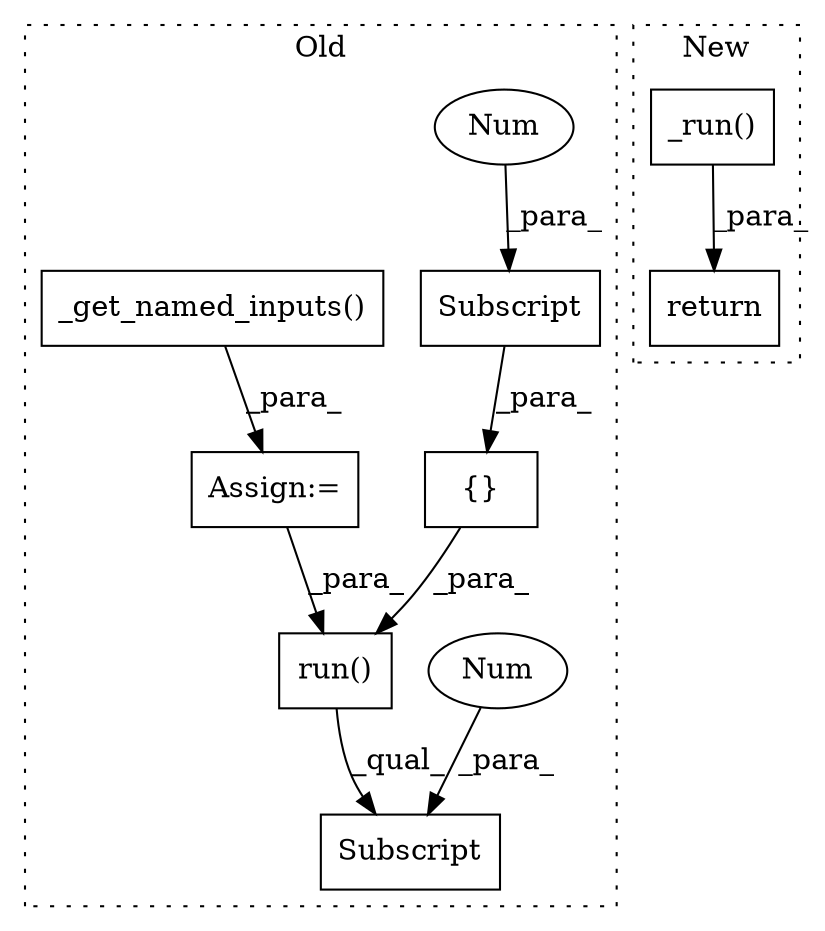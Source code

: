 digraph G {
subgraph cluster0 {
1 [label="Subscript" a="63" s="15280,0" l="59,0" shape="box"];
4 [label="{}" a="59" s="15298,15320" l="1,0" shape="box"];
5 [label="Subscript" a="63" s="15299,0" l="21,0" shape="box"];
6 [label="Num" a="76" s="15318" l="1" shape="ellipse"];
7 [label="Num" a="76" s="15337" l="1" shape="ellipse"];
8 [label="run()" a="75" s="15280,15335" l="18,1" shape="box"];
9 [label="_get_named_inputs()" a="75" s="15222,15251" l="23,1" shape="box"];
10 [label="Assign:=" a="68" s="15219" l="3" shape="box"];
label = "Old";
style="dotted";
}
subgraph cluster1 {
2 [label="_run()" a="75" s="18656,18692" l="10,7" shape="box"];
3 [label="return" a="93" s="18649" l="7" shape="box"];
label = "New";
style="dotted";
}
2 -> 3 [label="_para_"];
4 -> 8 [label="_para_"];
5 -> 4 [label="_para_"];
6 -> 5 [label="_para_"];
7 -> 1 [label="_para_"];
8 -> 1 [label="_qual_"];
9 -> 10 [label="_para_"];
10 -> 8 [label="_para_"];
}